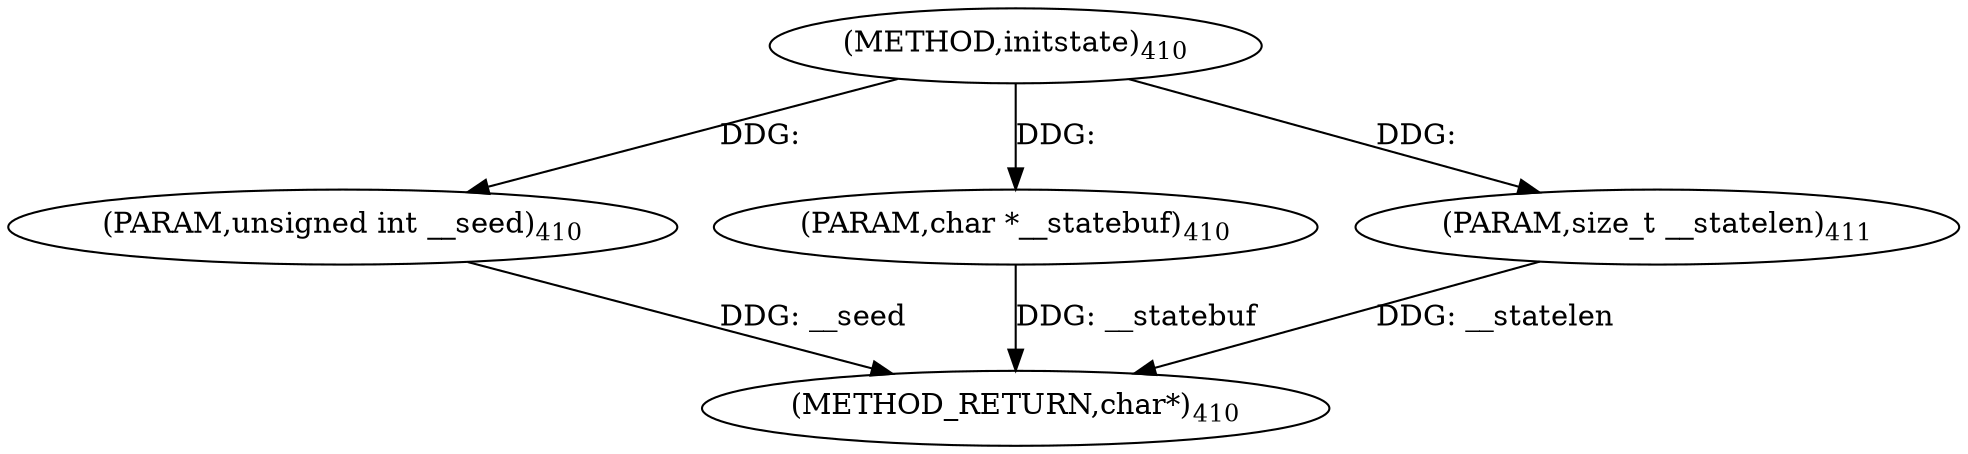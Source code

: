 digraph "initstate" {  
"21758" [label = <(METHOD,initstate)<SUB>410</SUB>> ]
"21762" [label = <(METHOD_RETURN,char*)<SUB>410</SUB>> ]
"21759" [label = <(PARAM,unsigned int __seed)<SUB>410</SUB>> ]
"21760" [label = <(PARAM,char *__statebuf)<SUB>410</SUB>> ]
"21761" [label = <(PARAM,size_t __statelen)<SUB>411</SUB>> ]
  "21759" -> "21762"  [ label = "DDG: __seed"] 
  "21760" -> "21762"  [ label = "DDG: __statebuf"] 
  "21761" -> "21762"  [ label = "DDG: __statelen"] 
  "21758" -> "21759"  [ label = "DDG: "] 
  "21758" -> "21760"  [ label = "DDG: "] 
  "21758" -> "21761"  [ label = "DDG: "] 
}
